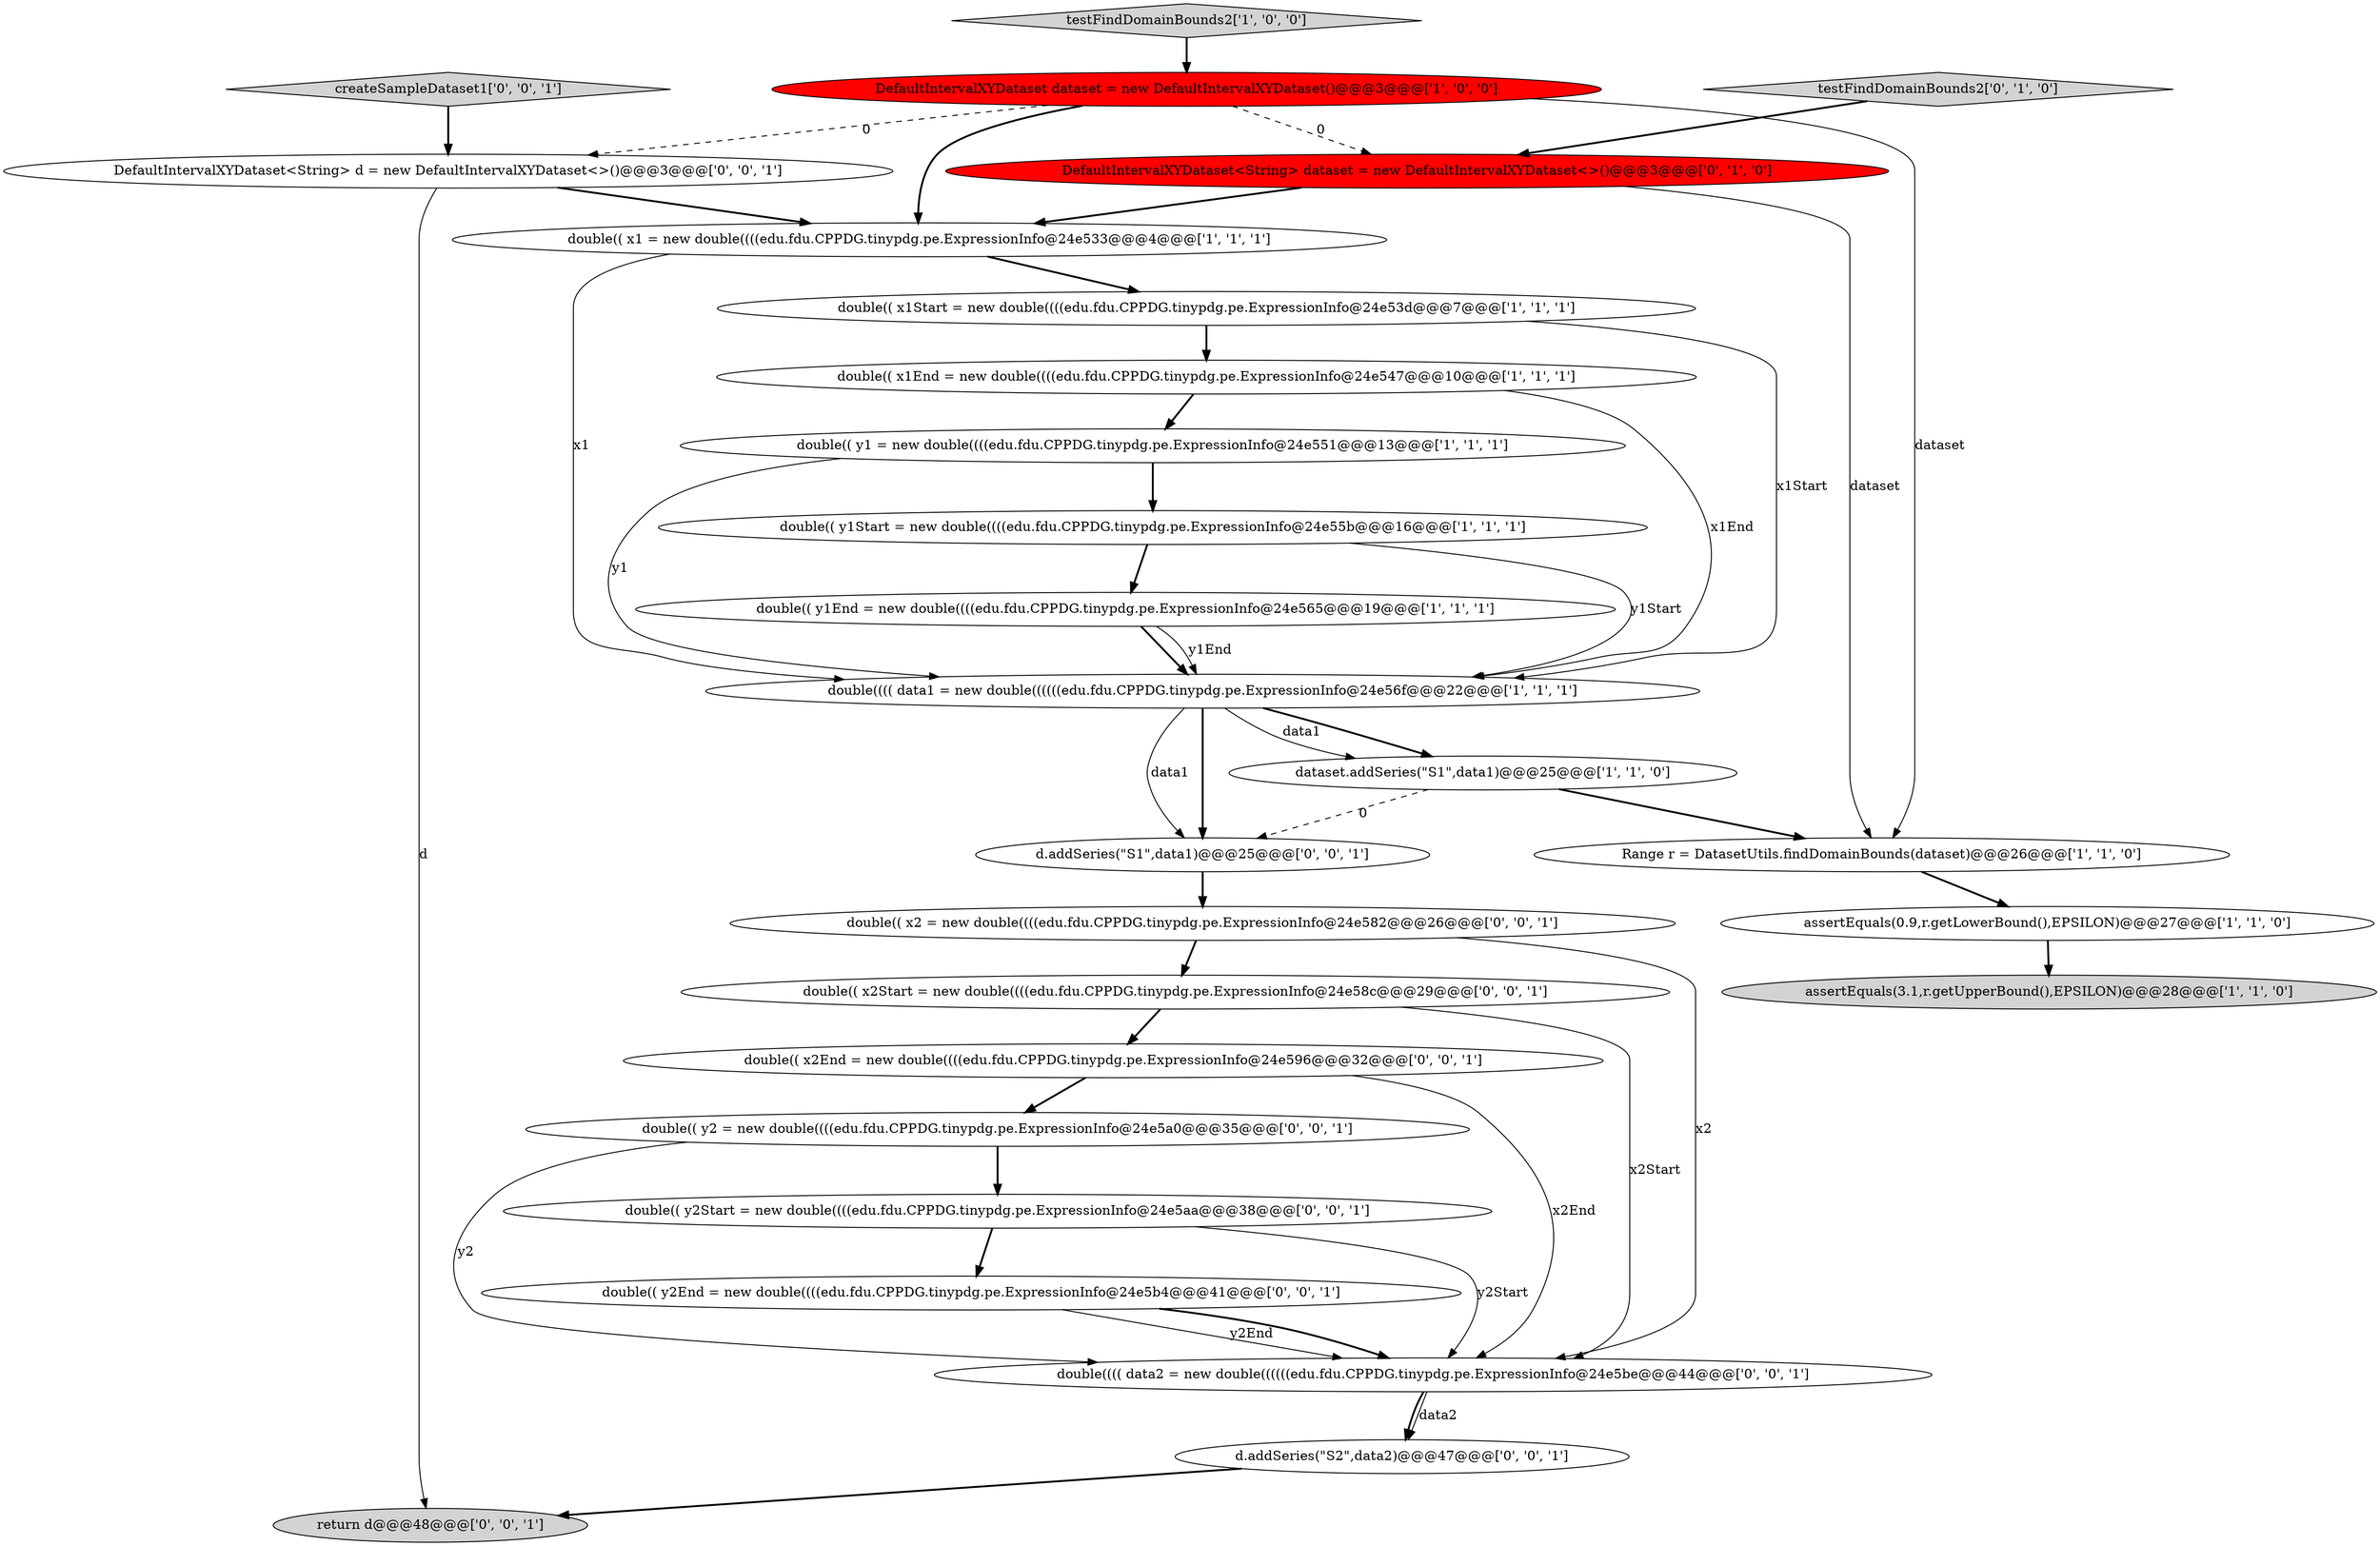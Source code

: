 digraph {
23 [style = filled, label = "double(( x2 = new double((((edu.fdu.CPPDG.tinypdg.pe.ExpressionInfo@24e582@@@26@@@['0', '0', '1']", fillcolor = white, shape = ellipse image = "AAA0AAABBB3BBB"];
3 [style = filled, label = "assertEquals(0.9,r.getLowerBound(),EPSILON)@@@27@@@['1', '1', '0']", fillcolor = white, shape = ellipse image = "AAA0AAABBB1BBB"];
24 [style = filled, label = "double(( x2End = new double((((edu.fdu.CPPDG.tinypdg.pe.ExpressionInfo@24e596@@@32@@@['0', '0', '1']", fillcolor = white, shape = ellipse image = "AAA0AAABBB3BBB"];
18 [style = filled, label = "return d@@@48@@@['0', '0', '1']", fillcolor = lightgray, shape = ellipse image = "AAA0AAABBB3BBB"];
16 [style = filled, label = "d.addSeries(\"S2\",data2)@@@47@@@['0', '0', '1']", fillcolor = white, shape = ellipse image = "AAA0AAABBB3BBB"];
8 [style = filled, label = "double(( x1 = new double((((edu.fdu.CPPDG.tinypdg.pe.ExpressionInfo@24e533@@@4@@@['1', '1', '1']", fillcolor = white, shape = ellipse image = "AAA0AAABBB1BBB"];
6 [style = filled, label = "double(( x1Start = new double((((edu.fdu.CPPDG.tinypdg.pe.ExpressionInfo@24e53d@@@7@@@['1', '1', '1']", fillcolor = white, shape = ellipse image = "AAA0AAABBB1BBB"];
4 [style = filled, label = "double(( x1End = new double((((edu.fdu.CPPDG.tinypdg.pe.ExpressionInfo@24e547@@@10@@@['1', '1', '1']", fillcolor = white, shape = ellipse image = "AAA0AAABBB1BBB"];
15 [style = filled, label = "DefaultIntervalXYDataset<String> d = new DefaultIntervalXYDataset<>()@@@3@@@['0', '0', '1']", fillcolor = white, shape = ellipse image = "AAA0AAABBB3BBB"];
7 [style = filled, label = "double(( y1Start = new double((((edu.fdu.CPPDG.tinypdg.pe.ExpressionInfo@24e55b@@@16@@@['1', '1', '1']", fillcolor = white, shape = ellipse image = "AAA0AAABBB1BBB"];
21 [style = filled, label = "createSampleDataset1['0', '0', '1']", fillcolor = lightgray, shape = diamond image = "AAA0AAABBB3BBB"];
17 [style = filled, label = "double(((( data2 = new double((((((edu.fdu.CPPDG.tinypdg.pe.ExpressionInfo@24e5be@@@44@@@['0', '0', '1']", fillcolor = white, shape = ellipse image = "AAA0AAABBB3BBB"];
25 [style = filled, label = "double(( y2Start = new double((((edu.fdu.CPPDG.tinypdg.pe.ExpressionInfo@24e5aa@@@38@@@['0', '0', '1']", fillcolor = white, shape = ellipse image = "AAA0AAABBB3BBB"];
1 [style = filled, label = "dataset.addSeries(\"S1\",data1)@@@25@@@['1', '1', '0']", fillcolor = white, shape = ellipse image = "AAA0AAABBB1BBB"];
9 [style = filled, label = "testFindDomainBounds2['1', '0', '0']", fillcolor = lightgray, shape = diamond image = "AAA0AAABBB1BBB"];
2 [style = filled, label = "DefaultIntervalXYDataset dataset = new DefaultIntervalXYDataset()@@@3@@@['1', '0', '0']", fillcolor = red, shape = ellipse image = "AAA1AAABBB1BBB"];
5 [style = filled, label = "Range r = DatasetUtils.findDomainBounds(dataset)@@@26@@@['1', '1', '0']", fillcolor = white, shape = ellipse image = "AAA0AAABBB1BBB"];
22 [style = filled, label = "double(( y2End = new double((((edu.fdu.CPPDG.tinypdg.pe.ExpressionInfo@24e5b4@@@41@@@['0', '0', '1']", fillcolor = white, shape = ellipse image = "AAA0AAABBB3BBB"];
11 [style = filled, label = "assertEquals(3.1,r.getUpperBound(),EPSILON)@@@28@@@['1', '1', '0']", fillcolor = lightgray, shape = ellipse image = "AAA0AAABBB1BBB"];
13 [style = filled, label = "testFindDomainBounds2['0', '1', '0']", fillcolor = lightgray, shape = diamond image = "AAA0AAABBB2BBB"];
12 [style = filled, label = "double(((( data1 = new double((((((edu.fdu.CPPDG.tinypdg.pe.ExpressionInfo@24e56f@@@22@@@['1', '1', '1']", fillcolor = white, shape = ellipse image = "AAA0AAABBB1BBB"];
19 [style = filled, label = "d.addSeries(\"S1\",data1)@@@25@@@['0', '0', '1']", fillcolor = white, shape = ellipse image = "AAA0AAABBB3BBB"];
10 [style = filled, label = "double(( y1End = new double((((edu.fdu.CPPDG.tinypdg.pe.ExpressionInfo@24e565@@@19@@@['1', '1', '1']", fillcolor = white, shape = ellipse image = "AAA0AAABBB1BBB"];
26 [style = filled, label = "double(( y2 = new double((((edu.fdu.CPPDG.tinypdg.pe.ExpressionInfo@24e5a0@@@35@@@['0', '0', '1']", fillcolor = white, shape = ellipse image = "AAA0AAABBB3BBB"];
0 [style = filled, label = "double(( y1 = new double((((edu.fdu.CPPDG.tinypdg.pe.ExpressionInfo@24e551@@@13@@@['1', '1', '1']", fillcolor = white, shape = ellipse image = "AAA0AAABBB1BBB"];
20 [style = filled, label = "double(( x2Start = new double((((edu.fdu.CPPDG.tinypdg.pe.ExpressionInfo@24e58c@@@29@@@['0', '0', '1']", fillcolor = white, shape = ellipse image = "AAA0AAABBB3BBB"];
14 [style = filled, label = "DefaultIntervalXYDataset<String> dataset = new DefaultIntervalXYDataset<>()@@@3@@@['0', '1', '0']", fillcolor = red, shape = ellipse image = "AAA1AAABBB2BBB"];
1->5 [style = bold, label=""];
5->3 [style = bold, label=""];
23->20 [style = bold, label=""];
2->5 [style = solid, label="dataset"];
16->18 [style = bold, label=""];
4->12 [style = solid, label="x1End"];
24->17 [style = solid, label="x2End"];
25->22 [style = bold, label=""];
25->17 [style = solid, label="y2Start"];
7->10 [style = bold, label=""];
9->2 [style = bold, label=""];
21->15 [style = bold, label=""];
26->25 [style = bold, label=""];
15->18 [style = solid, label="d"];
1->19 [style = dashed, label="0"];
3->11 [style = bold, label=""];
8->6 [style = bold, label=""];
12->1 [style = bold, label=""];
14->5 [style = solid, label="dataset"];
6->12 [style = solid, label="x1Start"];
22->17 [style = solid, label="y2End"];
4->0 [style = bold, label=""];
0->7 [style = bold, label=""];
2->15 [style = dashed, label="0"];
26->17 [style = solid, label="y2"];
6->4 [style = bold, label=""];
24->26 [style = bold, label=""];
12->1 [style = solid, label="data1"];
2->14 [style = dashed, label="0"];
10->12 [style = bold, label=""];
20->17 [style = solid, label="x2Start"];
19->23 [style = bold, label=""];
0->12 [style = solid, label="y1"];
17->16 [style = solid, label="data2"];
22->17 [style = bold, label=""];
23->17 [style = solid, label="x2"];
14->8 [style = bold, label=""];
10->12 [style = solid, label="y1End"];
7->12 [style = solid, label="y1Start"];
12->19 [style = solid, label="data1"];
12->19 [style = bold, label=""];
20->24 [style = bold, label=""];
13->14 [style = bold, label=""];
15->8 [style = bold, label=""];
17->16 [style = bold, label=""];
2->8 [style = bold, label=""];
8->12 [style = solid, label="x1"];
}
